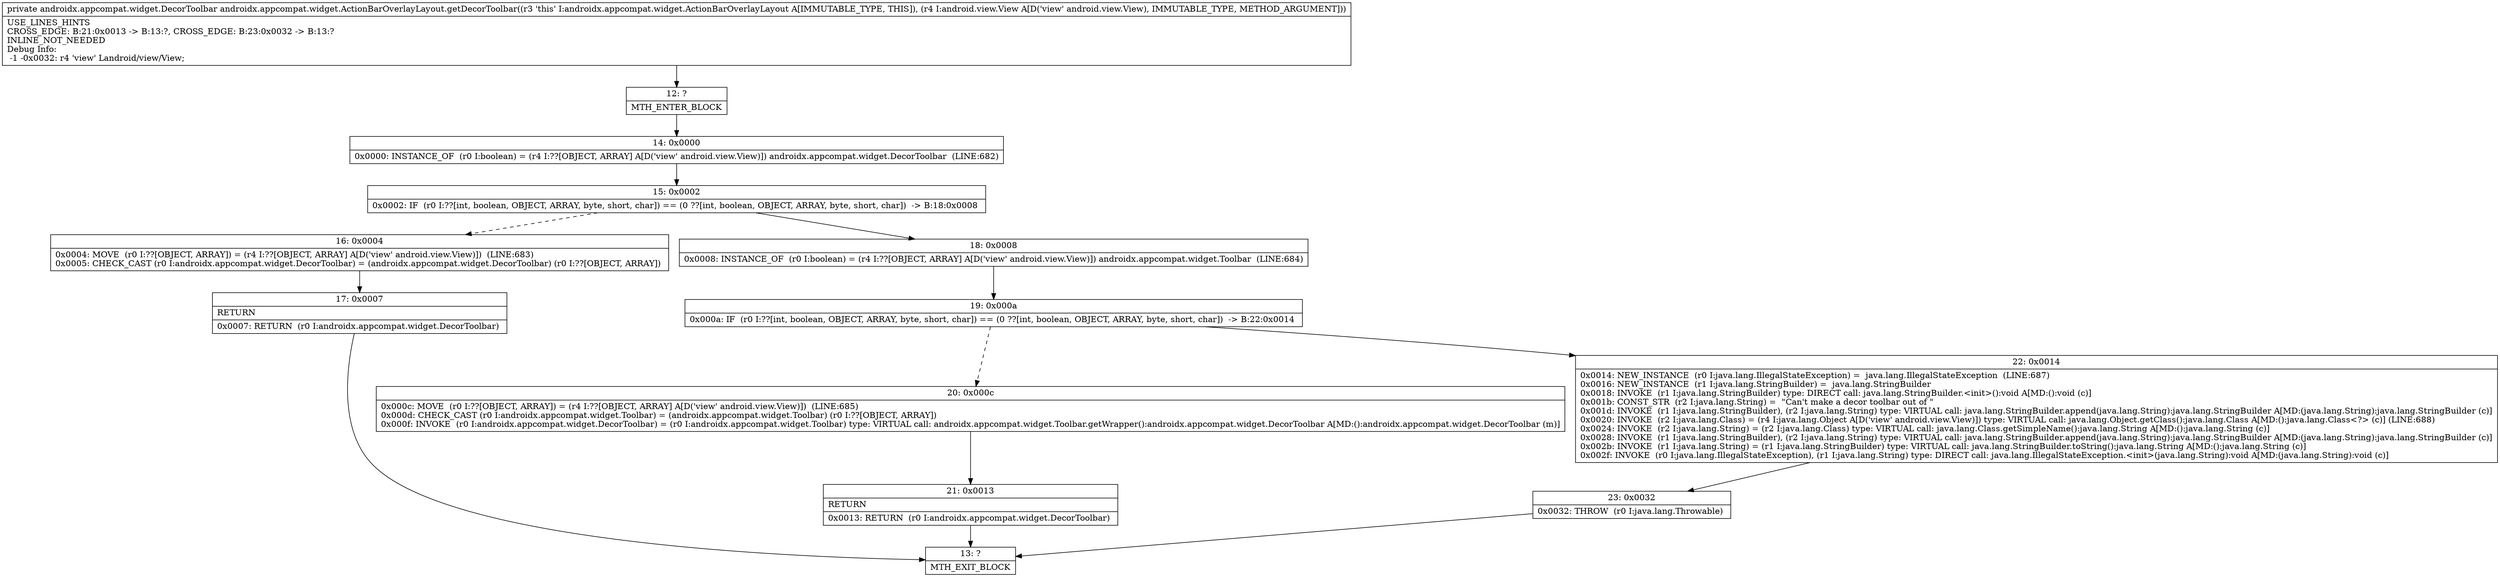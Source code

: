 digraph "CFG forandroidx.appcompat.widget.ActionBarOverlayLayout.getDecorToolbar(Landroid\/view\/View;)Landroidx\/appcompat\/widget\/DecorToolbar;" {
Node_12 [shape=record,label="{12\:\ ?|MTH_ENTER_BLOCK\l}"];
Node_14 [shape=record,label="{14\:\ 0x0000|0x0000: INSTANCE_OF  (r0 I:boolean) = (r4 I:??[OBJECT, ARRAY] A[D('view' android.view.View)]) androidx.appcompat.widget.DecorToolbar  (LINE:682)\l}"];
Node_15 [shape=record,label="{15\:\ 0x0002|0x0002: IF  (r0 I:??[int, boolean, OBJECT, ARRAY, byte, short, char]) == (0 ??[int, boolean, OBJECT, ARRAY, byte, short, char])  \-\> B:18:0x0008 \l}"];
Node_16 [shape=record,label="{16\:\ 0x0004|0x0004: MOVE  (r0 I:??[OBJECT, ARRAY]) = (r4 I:??[OBJECT, ARRAY] A[D('view' android.view.View)])  (LINE:683)\l0x0005: CHECK_CAST (r0 I:androidx.appcompat.widget.DecorToolbar) = (androidx.appcompat.widget.DecorToolbar) (r0 I:??[OBJECT, ARRAY]) \l}"];
Node_17 [shape=record,label="{17\:\ 0x0007|RETURN\l|0x0007: RETURN  (r0 I:androidx.appcompat.widget.DecorToolbar) \l}"];
Node_13 [shape=record,label="{13\:\ ?|MTH_EXIT_BLOCK\l}"];
Node_18 [shape=record,label="{18\:\ 0x0008|0x0008: INSTANCE_OF  (r0 I:boolean) = (r4 I:??[OBJECT, ARRAY] A[D('view' android.view.View)]) androidx.appcompat.widget.Toolbar  (LINE:684)\l}"];
Node_19 [shape=record,label="{19\:\ 0x000a|0x000a: IF  (r0 I:??[int, boolean, OBJECT, ARRAY, byte, short, char]) == (0 ??[int, boolean, OBJECT, ARRAY, byte, short, char])  \-\> B:22:0x0014 \l}"];
Node_20 [shape=record,label="{20\:\ 0x000c|0x000c: MOVE  (r0 I:??[OBJECT, ARRAY]) = (r4 I:??[OBJECT, ARRAY] A[D('view' android.view.View)])  (LINE:685)\l0x000d: CHECK_CAST (r0 I:androidx.appcompat.widget.Toolbar) = (androidx.appcompat.widget.Toolbar) (r0 I:??[OBJECT, ARRAY]) \l0x000f: INVOKE  (r0 I:androidx.appcompat.widget.DecorToolbar) = (r0 I:androidx.appcompat.widget.Toolbar) type: VIRTUAL call: androidx.appcompat.widget.Toolbar.getWrapper():androidx.appcompat.widget.DecorToolbar A[MD:():androidx.appcompat.widget.DecorToolbar (m)]\l}"];
Node_21 [shape=record,label="{21\:\ 0x0013|RETURN\l|0x0013: RETURN  (r0 I:androidx.appcompat.widget.DecorToolbar) \l}"];
Node_22 [shape=record,label="{22\:\ 0x0014|0x0014: NEW_INSTANCE  (r0 I:java.lang.IllegalStateException) =  java.lang.IllegalStateException  (LINE:687)\l0x0016: NEW_INSTANCE  (r1 I:java.lang.StringBuilder) =  java.lang.StringBuilder \l0x0018: INVOKE  (r1 I:java.lang.StringBuilder) type: DIRECT call: java.lang.StringBuilder.\<init\>():void A[MD:():void (c)]\l0x001b: CONST_STR  (r2 I:java.lang.String) =  \"Can't make a decor toolbar out of \" \l0x001d: INVOKE  (r1 I:java.lang.StringBuilder), (r2 I:java.lang.String) type: VIRTUAL call: java.lang.StringBuilder.append(java.lang.String):java.lang.StringBuilder A[MD:(java.lang.String):java.lang.StringBuilder (c)]\l0x0020: INVOKE  (r2 I:java.lang.Class) = (r4 I:java.lang.Object A[D('view' android.view.View)]) type: VIRTUAL call: java.lang.Object.getClass():java.lang.Class A[MD:():java.lang.Class\<?\> (c)] (LINE:688)\l0x0024: INVOKE  (r2 I:java.lang.String) = (r2 I:java.lang.Class) type: VIRTUAL call: java.lang.Class.getSimpleName():java.lang.String A[MD:():java.lang.String (c)]\l0x0028: INVOKE  (r1 I:java.lang.StringBuilder), (r2 I:java.lang.String) type: VIRTUAL call: java.lang.StringBuilder.append(java.lang.String):java.lang.StringBuilder A[MD:(java.lang.String):java.lang.StringBuilder (c)]\l0x002b: INVOKE  (r1 I:java.lang.String) = (r1 I:java.lang.StringBuilder) type: VIRTUAL call: java.lang.StringBuilder.toString():java.lang.String A[MD:():java.lang.String (c)]\l0x002f: INVOKE  (r0 I:java.lang.IllegalStateException), (r1 I:java.lang.String) type: DIRECT call: java.lang.IllegalStateException.\<init\>(java.lang.String):void A[MD:(java.lang.String):void (c)]\l}"];
Node_23 [shape=record,label="{23\:\ 0x0032|0x0032: THROW  (r0 I:java.lang.Throwable) \l}"];
MethodNode[shape=record,label="{private androidx.appcompat.widget.DecorToolbar androidx.appcompat.widget.ActionBarOverlayLayout.getDecorToolbar((r3 'this' I:androidx.appcompat.widget.ActionBarOverlayLayout A[IMMUTABLE_TYPE, THIS]), (r4 I:android.view.View A[D('view' android.view.View), IMMUTABLE_TYPE, METHOD_ARGUMENT]))  | USE_LINES_HINTS\lCROSS_EDGE: B:21:0x0013 \-\> B:13:?, CROSS_EDGE: B:23:0x0032 \-\> B:13:?\lINLINE_NOT_NEEDED\lDebug Info:\l  \-1 \-0x0032: r4 'view' Landroid\/view\/View;\l}"];
MethodNode -> Node_12;Node_12 -> Node_14;
Node_14 -> Node_15;
Node_15 -> Node_16[style=dashed];
Node_15 -> Node_18;
Node_16 -> Node_17;
Node_17 -> Node_13;
Node_18 -> Node_19;
Node_19 -> Node_20[style=dashed];
Node_19 -> Node_22;
Node_20 -> Node_21;
Node_21 -> Node_13;
Node_22 -> Node_23;
Node_23 -> Node_13;
}

